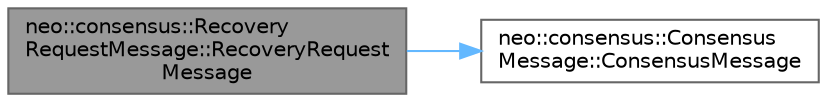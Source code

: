 digraph "neo::consensus::RecoveryRequestMessage::RecoveryRequestMessage"
{
 // LATEX_PDF_SIZE
  bgcolor="transparent";
  edge [fontname=Helvetica,fontsize=10,labelfontname=Helvetica,labelfontsize=10];
  node [fontname=Helvetica,fontsize=10,shape=box,height=0.2,width=0.4];
  rankdir="LR";
  Node1 [id="Node000001",label="neo::consensus::Recovery\lRequestMessage::RecoveryRequest\lMessage",height=0.2,width=0.4,color="gray40", fillcolor="grey60", style="filled", fontcolor="black",tooltip=" "];
  Node1 -> Node2 [id="edge1_Node000001_Node000002",color="steelblue1",style="solid",tooltip=" "];
  Node2 [id="Node000002",label="neo::consensus::Consensus\lMessage::ConsensusMessage",height=0.2,width=0.4,color="grey40", fillcolor="white", style="filled",URL="$classneo_1_1consensus_1_1_consensus_message.html#aa1131ea96e3bd9f8a9760f6b4ccbdb99",tooltip=" "];
}
